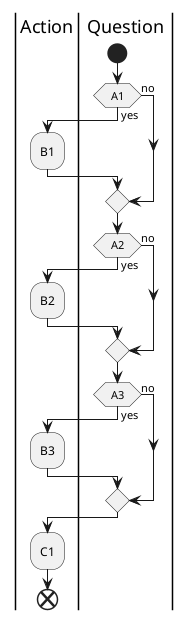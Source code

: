 @startuml
|Action|
|Question|

start
if (A1) then (yes)
  |Action|
  :B1;
else (no)
endif

|Question|
if (A2) then (yes)
  |Action|
  :B2;
  else (no)
endif

|Question|
if (A3) then (yes)
  |Action|
  :B3;
  else (no)
endif

:C1;
end
@enduml
